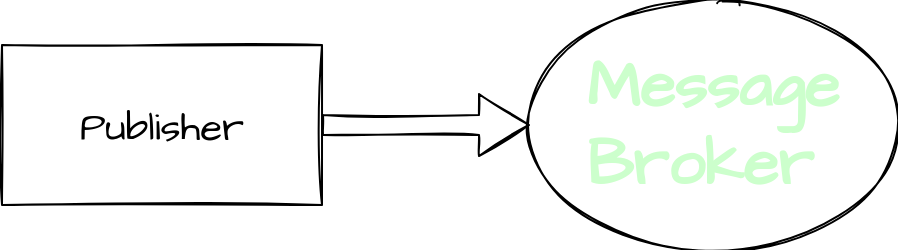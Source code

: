 <mxfile version="16.2.4" type="github">
  <diagram id="AGtdkSsr8AAKnYsizctA" name="Page-1">
    <mxGraphModel dx="678" dy="1902" grid="0" gridSize="10" guides="1" tooltips="1" connect="1" arrows="1" fold="1" page="0" pageScale="1" pageWidth="827" pageHeight="1169" math="0" shadow="0">
      <root>
        <mxCell id="0" />
        <mxCell id="1" parent="0" />
        <mxCell id="XSKCjuAAVVbdh4YBtUhO-1" value="Publisher" style="rounded=0;whiteSpace=wrap;html=1;sketch=1;hachureGap=4;fontFamily=Architects Daughter;fontSource=https%3A%2F%2Ffonts.googleapis.com%2Fcss%3Ffamily%3DArchitects%2BDaughter;fontSize=20;" vertex="1" parent="1">
          <mxGeometry x="66" y="-483.5" width="160" height="80" as="geometry" />
        </mxCell>
        <mxCell id="XSKCjuAAVVbdh4YBtUhO-3" value="&lt;font style=&quot;font-size: 32px&quot; color=&quot;#ccffcc&quot;&gt;&lt;b&gt;Message&lt;br&gt;Broker&amp;nbsp;&lt;/b&gt;&lt;/font&gt;" style="ellipse;whiteSpace=wrap;html=1;sketch=1;hachureGap=4;fontFamily=Architects Daughter;fontSource=https%3A%2F%2Ffonts.googleapis.com%2Fcss%3Ffamily%3DArchitects%2BDaughter;fontSize=20;" vertex="1" parent="1">
          <mxGeometry x="330" y="-505" width="183" height="123" as="geometry" />
        </mxCell>
        <mxCell id="XSKCjuAAVVbdh4YBtUhO-4" value="" style="edgeStyle=none;orthogonalLoop=1;jettySize=auto;html=1;shape=flexArrow;rounded=1;startSize=8;endSize=8;sketch=1;hachureGap=4;fontFamily=Architects Daughter;fontSource=https%3A%2F%2Ffonts.googleapis.com%2Fcss%3Ffamily%3DArchitects%2BDaughter;fontSize=16;fontColor=#01051C;endArrow=open;sourcePerimeterSpacing=8;targetPerimeterSpacing=8;curved=1;exitX=1;exitY=0.5;exitDx=0;exitDy=0;entryX=0;entryY=0.5;entryDx=0;entryDy=0;" edge="1" parent="1" source="XSKCjuAAVVbdh4YBtUhO-1" target="XSKCjuAAVVbdh4YBtUhO-3">
          <mxGeometry width="140" relative="1" as="geometry">
            <mxPoint x="129" y="137" as="sourcePoint" />
            <mxPoint x="269" y="137" as="targetPoint" />
            <Array as="points" />
          </mxGeometry>
        </mxCell>
      </root>
    </mxGraphModel>
  </diagram>
</mxfile>

